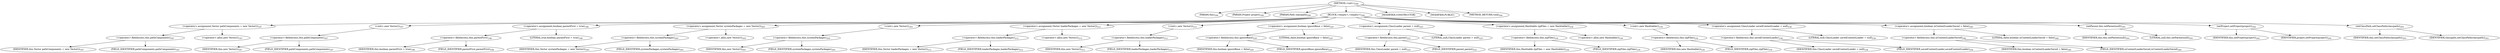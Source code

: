 digraph "&lt;init&gt;" {  
"418" [label = <(METHOD,&lt;init&gt;)<SUB>290</SUB>> ]
"34" [label = <(PARAM,this)<SUB>290</SUB>> ]
"419" [label = <(PARAM,Project project)<SUB>290</SUB>> ]
"420" [label = <(PARAM,Path classpath)<SUB>290</SUB>> ]
"421" [label = <(BLOCK,&lt;empty&gt;,&lt;empty&gt;)<SUB>290</SUB>> ]
"422" [label = <(&lt;operator&gt;.assignment,Vector pathComponents = new Vector())<SUB>187</SUB>> ]
"423" [label = <(&lt;operator&gt;.fieldAccess,this.pathComponents)<SUB>187</SUB>> ]
"424" [label = <(IDENTIFIER,this,Vector pathComponents = new Vector())<SUB>187</SUB>> ]
"425" [label = <(FIELD_IDENTIFIER,pathComponents,pathComponents)<SUB>187</SUB>> ]
"426" [label = <(&lt;operator&gt;.alloc,new Vector())<SUB>187</SUB>> ]
"427" [label = <(&lt;init&gt;,new Vector())<SUB>187</SUB>> ]
"428" [label = <(&lt;operator&gt;.fieldAccess,this.pathComponents)<SUB>187</SUB>> ]
"429" [label = <(IDENTIFIER,this,new Vector())<SUB>187</SUB>> ]
"430" [label = <(FIELD_IDENTIFIER,pathComponents,pathComponents)<SUB>187</SUB>> ]
"431" [label = <(&lt;operator&gt;.assignment,boolean parentFirst = true)<SUB>198</SUB>> ]
"432" [label = <(&lt;operator&gt;.fieldAccess,this.parentFirst)<SUB>198</SUB>> ]
"433" [label = <(IDENTIFIER,this,boolean parentFirst = true)<SUB>198</SUB>> ]
"434" [label = <(FIELD_IDENTIFIER,parentFirst,parentFirst)<SUB>198</SUB>> ]
"435" [label = <(LITERAL,true,boolean parentFirst = true)<SUB>198</SUB>> ]
"436" [label = <(&lt;operator&gt;.assignment,Vector systemPackages = new Vector())<SUB>205</SUB>> ]
"437" [label = <(&lt;operator&gt;.fieldAccess,this.systemPackages)<SUB>205</SUB>> ]
"438" [label = <(IDENTIFIER,this,Vector systemPackages = new Vector())<SUB>205</SUB>> ]
"439" [label = <(FIELD_IDENTIFIER,systemPackages,systemPackages)<SUB>205</SUB>> ]
"440" [label = <(&lt;operator&gt;.alloc,new Vector())<SUB>205</SUB>> ]
"441" [label = <(&lt;init&gt;,new Vector())<SUB>205</SUB>> ]
"442" [label = <(&lt;operator&gt;.fieldAccess,this.systemPackages)<SUB>205</SUB>> ]
"443" [label = <(IDENTIFIER,this,new Vector())<SUB>205</SUB>> ]
"444" [label = <(FIELD_IDENTIFIER,systemPackages,systemPackages)<SUB>205</SUB>> ]
"445" [label = <(&lt;operator&gt;.assignment,Vector loaderPackages = new Vector())<SUB>212</SUB>> ]
"446" [label = <(&lt;operator&gt;.fieldAccess,this.loaderPackages)<SUB>212</SUB>> ]
"447" [label = <(IDENTIFIER,this,Vector loaderPackages = new Vector())<SUB>212</SUB>> ]
"448" [label = <(FIELD_IDENTIFIER,loaderPackages,loaderPackages)<SUB>212</SUB>> ]
"449" [label = <(&lt;operator&gt;.alloc,new Vector())<SUB>212</SUB>> ]
"450" [label = <(&lt;init&gt;,new Vector())<SUB>212</SUB>> ]
"451" [label = <(&lt;operator&gt;.fieldAccess,this.loaderPackages)<SUB>212</SUB>> ]
"452" [label = <(IDENTIFIER,this,new Vector())<SUB>212</SUB>> ]
"453" [label = <(FIELD_IDENTIFIER,loaderPackages,loaderPackages)<SUB>212</SUB>> ]
"454" [label = <(&lt;operator&gt;.assignment,boolean ignoreBase = false)<SUB>220</SUB>> ]
"455" [label = <(&lt;operator&gt;.fieldAccess,this.ignoreBase)<SUB>220</SUB>> ]
"456" [label = <(IDENTIFIER,this,boolean ignoreBase = false)<SUB>220</SUB>> ]
"457" [label = <(FIELD_IDENTIFIER,ignoreBase,ignoreBase)<SUB>220</SUB>> ]
"458" [label = <(LITERAL,false,boolean ignoreBase = false)<SUB>220</SUB>> ]
"459" [label = <(&lt;operator&gt;.assignment,ClassLoader parent = null)<SUB>225</SUB>> ]
"460" [label = <(&lt;operator&gt;.fieldAccess,this.parent)<SUB>225</SUB>> ]
"461" [label = <(IDENTIFIER,this,ClassLoader parent = null)<SUB>225</SUB>> ]
"462" [label = <(FIELD_IDENTIFIER,parent,parent)<SUB>225</SUB>> ]
"463" [label = <(LITERAL,null,ClassLoader parent = null)<SUB>225</SUB>> ]
"464" [label = <(&lt;operator&gt;.assignment,Hashtable zipFiles = new Hashtable())<SUB>230</SUB>> ]
"465" [label = <(&lt;operator&gt;.fieldAccess,this.zipFiles)<SUB>230</SUB>> ]
"466" [label = <(IDENTIFIER,this,Hashtable zipFiles = new Hashtable())<SUB>230</SUB>> ]
"467" [label = <(FIELD_IDENTIFIER,zipFiles,zipFiles)<SUB>230</SUB>> ]
"468" [label = <(&lt;operator&gt;.alloc,new Hashtable())<SUB>230</SUB>> ]
"469" [label = <(&lt;init&gt;,new Hashtable())<SUB>230</SUB>> ]
"470" [label = <(&lt;operator&gt;.fieldAccess,this.zipFiles)<SUB>230</SUB>> ]
"471" [label = <(IDENTIFIER,this,new Hashtable())<SUB>230</SUB>> ]
"472" [label = <(FIELD_IDENTIFIER,zipFiles,zipFiles)<SUB>230</SUB>> ]
"473" [label = <(&lt;operator&gt;.assignment,ClassLoader savedContextLoader = null)<SUB>236</SUB>> ]
"474" [label = <(&lt;operator&gt;.fieldAccess,this.savedContextLoader)<SUB>236</SUB>> ]
"475" [label = <(IDENTIFIER,this,ClassLoader savedContextLoader = null)<SUB>236</SUB>> ]
"476" [label = <(FIELD_IDENTIFIER,savedContextLoader,savedContextLoader)<SUB>236</SUB>> ]
"477" [label = <(LITERAL,null,ClassLoader savedContextLoader = null)<SUB>236</SUB>> ]
"478" [label = <(&lt;operator&gt;.assignment,boolean isContextLoaderSaved = false)<SUB>240</SUB>> ]
"479" [label = <(&lt;operator&gt;.fieldAccess,this.isContextLoaderSaved)<SUB>240</SUB>> ]
"480" [label = <(IDENTIFIER,this,boolean isContextLoaderSaved = false)<SUB>240</SUB>> ]
"481" [label = <(FIELD_IDENTIFIER,isContextLoaderSaved,isContextLoaderSaved)<SUB>240</SUB>> ]
"482" [label = <(LITERAL,false,boolean isContextLoaderSaved = false)<SUB>240</SUB>> ]
"483" [label = <(setParent,this.setParent(null))<SUB>291</SUB>> ]
"33" [label = <(IDENTIFIER,this,this.setParent(null))<SUB>291</SUB>> ]
"484" [label = <(LITERAL,null,this.setParent(null))<SUB>291</SUB>> ]
"485" [label = <(setProject,setProject(project))<SUB>292</SUB>> ]
"35" [label = <(IDENTIFIER,this,setProject(project))<SUB>292</SUB>> ]
"486" [label = <(IDENTIFIER,project,setProject(project))<SUB>292</SUB>> ]
"487" [label = <(setClassPath,setClassPath(classpath))<SUB>293</SUB>> ]
"36" [label = <(IDENTIFIER,this,setClassPath(classpath))<SUB>293</SUB>> ]
"488" [label = <(IDENTIFIER,classpath,setClassPath(classpath))<SUB>293</SUB>> ]
"489" [label = <(MODIFIER,CONSTRUCTOR)> ]
"490" [label = <(MODIFIER,PUBLIC)> ]
"491" [label = <(METHOD_RETURN,void)<SUB>294</SUB>> ]
  "418" -> "34" 
  "418" -> "419" 
  "418" -> "420" 
  "418" -> "421" 
  "418" -> "489" 
  "418" -> "490" 
  "418" -> "491" 
  "421" -> "422" 
  "421" -> "427" 
  "421" -> "431" 
  "421" -> "436" 
  "421" -> "441" 
  "421" -> "445" 
  "421" -> "450" 
  "421" -> "454" 
  "421" -> "459" 
  "421" -> "464" 
  "421" -> "469" 
  "421" -> "473" 
  "421" -> "478" 
  "421" -> "483" 
  "421" -> "485" 
  "421" -> "487" 
  "422" -> "423" 
  "422" -> "426" 
  "423" -> "424" 
  "423" -> "425" 
  "427" -> "428" 
  "428" -> "429" 
  "428" -> "430" 
  "431" -> "432" 
  "431" -> "435" 
  "432" -> "433" 
  "432" -> "434" 
  "436" -> "437" 
  "436" -> "440" 
  "437" -> "438" 
  "437" -> "439" 
  "441" -> "442" 
  "442" -> "443" 
  "442" -> "444" 
  "445" -> "446" 
  "445" -> "449" 
  "446" -> "447" 
  "446" -> "448" 
  "450" -> "451" 
  "451" -> "452" 
  "451" -> "453" 
  "454" -> "455" 
  "454" -> "458" 
  "455" -> "456" 
  "455" -> "457" 
  "459" -> "460" 
  "459" -> "463" 
  "460" -> "461" 
  "460" -> "462" 
  "464" -> "465" 
  "464" -> "468" 
  "465" -> "466" 
  "465" -> "467" 
  "469" -> "470" 
  "470" -> "471" 
  "470" -> "472" 
  "473" -> "474" 
  "473" -> "477" 
  "474" -> "475" 
  "474" -> "476" 
  "478" -> "479" 
  "478" -> "482" 
  "479" -> "480" 
  "479" -> "481" 
  "483" -> "33" 
  "483" -> "484" 
  "485" -> "35" 
  "485" -> "486" 
  "487" -> "36" 
  "487" -> "488" 
}
